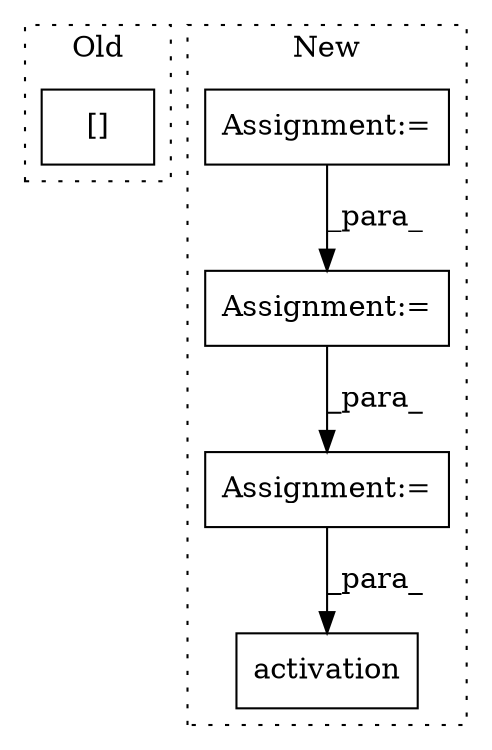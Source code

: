 digraph G {
subgraph cluster0 {
1 [label="[]" a="2" s="1958,1969" l="8,1" shape="box"];
label = "Old";
style="dotted";
}
subgraph cluster1 {
2 [label="activation" a="32" s="28996,29010" l="11,1" shape="box"];
3 [label="Assignment:=" a="7" s="28927" l="1" shape="box"];
4 [label="Assignment:=" a="7" s="28837" l="1" shape="box"];
5 [label="Assignment:=" a="7" s="28875" l="1" shape="box"];
label = "New";
style="dotted";
}
3 -> 2 [label="_para_"];
4 -> 5 [label="_para_"];
5 -> 3 [label="_para_"];
}